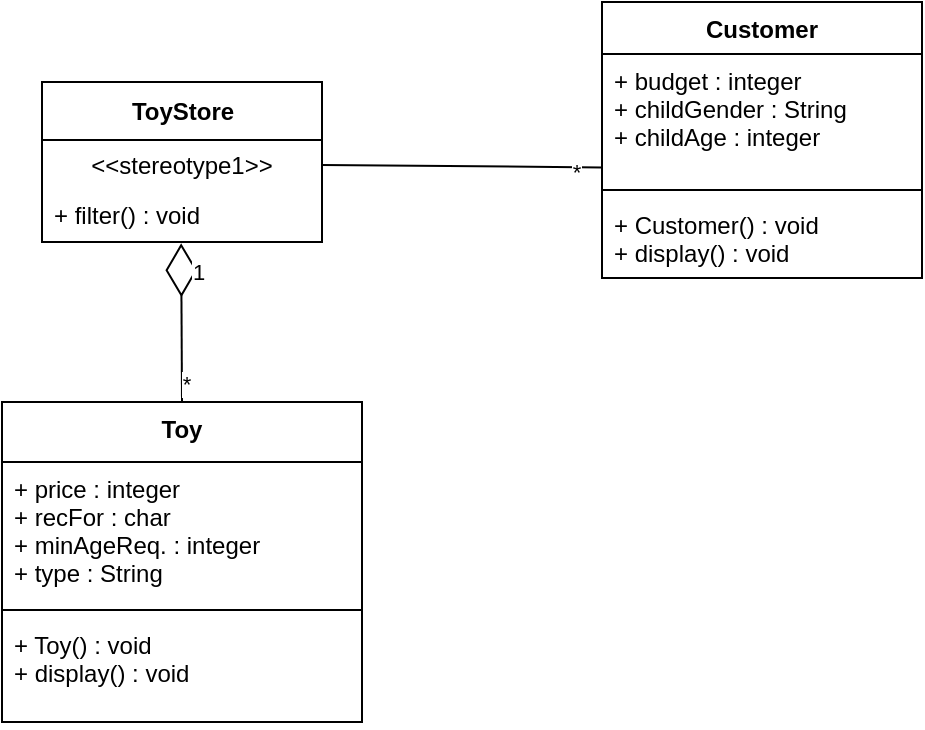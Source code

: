 <mxfile version="15.3.7" type="github">
  <diagram id="C5RBs43oDa-KdzZeNtuy" name="Page-1">
    <mxGraphModel dx="923" dy="433" grid="1" gridSize="10" guides="1" tooltips="1" connect="1" arrows="1" fold="1" page="1" pageScale="1" pageWidth="827" pageHeight="1169" math="0" shadow="0">
      <root>
        <mxCell id="WIyWlLk6GJQsqaUBKTNV-0" />
        <mxCell id="WIyWlLk6GJQsqaUBKTNV-1" parent="WIyWlLk6GJQsqaUBKTNV-0" />
        <mxCell id="R3Ngw_Wh7HfrrejDEsq--0" value="ToyStore" style="swimlane;fontStyle=1;align=center;verticalAlign=middle;childLayout=stackLayout;horizontal=1;startSize=29;horizontalStack=0;resizeParent=1;resizeParentMax=0;resizeLast=0;collapsible=0;marginBottom=0;html=1;" vertex="1" parent="WIyWlLk6GJQsqaUBKTNV-1">
          <mxGeometry x="310" y="50" width="140" height="80" as="geometry" />
        </mxCell>
        <mxCell id="R3Ngw_Wh7HfrrejDEsq--1" value="&amp;lt;&amp;lt;stereotype1&amp;gt;&amp;gt;" style="text;html=1;strokeColor=none;fillColor=none;align=center;verticalAlign=middle;spacingLeft=4;spacingRight=4;overflow=hidden;rotatable=0;points=[[0,0.5],[1,0.5]];portConstraint=eastwest;" vertex="1" parent="R3Ngw_Wh7HfrrejDEsq--0">
          <mxGeometry y="29" width="140" height="25" as="geometry" />
        </mxCell>
        <mxCell id="R3Ngw_Wh7HfrrejDEsq--2" value="+ filter() : void" style="text;html=1;strokeColor=none;fillColor=none;align=left;verticalAlign=middle;spacingLeft=4;spacingRight=4;overflow=hidden;rotatable=0;points=[[0,0.5],[1,0.5]];portConstraint=eastwest;" vertex="1" parent="R3Ngw_Wh7HfrrejDEsq--0">
          <mxGeometry y="54" width="140" height="26" as="geometry" />
        </mxCell>
        <mxCell id="R3Ngw_Wh7HfrrejDEsq--3" value="Customer" style="swimlane;fontStyle=1;align=center;verticalAlign=top;childLayout=stackLayout;horizontal=1;startSize=26;horizontalStack=0;resizeParent=1;resizeParentMax=0;resizeLast=0;collapsible=1;marginBottom=0;" vertex="1" parent="WIyWlLk6GJQsqaUBKTNV-1">
          <mxGeometry x="590" y="10" width="160" height="138" as="geometry" />
        </mxCell>
        <mxCell id="R3Ngw_Wh7HfrrejDEsq--4" value="+ budget : integer&#xa;+ childGender : String&#xa;+ childAge : integer" style="text;strokeColor=none;fillColor=none;align=left;verticalAlign=top;spacingLeft=4;spacingRight=4;overflow=hidden;rotatable=0;points=[[0,0.5],[1,0.5]];portConstraint=eastwest;" vertex="1" parent="R3Ngw_Wh7HfrrejDEsq--3">
          <mxGeometry y="26" width="160" height="64" as="geometry" />
        </mxCell>
        <mxCell id="R3Ngw_Wh7HfrrejDEsq--5" value="" style="line;strokeWidth=1;fillColor=none;align=left;verticalAlign=middle;spacingTop=-1;spacingLeft=3;spacingRight=3;rotatable=0;labelPosition=right;points=[];portConstraint=eastwest;" vertex="1" parent="R3Ngw_Wh7HfrrejDEsq--3">
          <mxGeometry y="90" width="160" height="8" as="geometry" />
        </mxCell>
        <mxCell id="R3Ngw_Wh7HfrrejDEsq--6" value="+ Customer() : void&#xa;+ display() : void" style="text;strokeColor=none;fillColor=none;align=left;verticalAlign=top;spacingLeft=4;spacingRight=4;overflow=hidden;rotatable=0;points=[[0,0.5],[1,0.5]];portConstraint=eastwest;" vertex="1" parent="R3Ngw_Wh7HfrrejDEsq--3">
          <mxGeometry y="98" width="160" height="40" as="geometry" />
        </mxCell>
        <mxCell id="R3Ngw_Wh7HfrrejDEsq--7" value="Toy" style="swimlane;fontStyle=1;align=center;verticalAlign=top;childLayout=stackLayout;horizontal=1;startSize=30;horizontalStack=0;resizeParent=1;resizeParentMax=0;resizeLast=0;collapsible=1;marginBottom=0;" vertex="1" parent="WIyWlLk6GJQsqaUBKTNV-1">
          <mxGeometry x="290" y="210" width="180" height="160" as="geometry" />
        </mxCell>
        <mxCell id="R3Ngw_Wh7HfrrejDEsq--8" value="+ price : integer&#xa;+ recFor : char&#xa;+ minAgeReq. : integer&#xa;+ type : String" style="text;strokeColor=none;fillColor=none;align=left;verticalAlign=top;spacingLeft=4;spacingRight=4;overflow=hidden;rotatable=0;points=[[0,0.5],[1,0.5]];portConstraint=eastwest;" vertex="1" parent="R3Ngw_Wh7HfrrejDEsq--7">
          <mxGeometry y="30" width="180" height="70" as="geometry" />
        </mxCell>
        <mxCell id="R3Ngw_Wh7HfrrejDEsq--9" value="" style="line;strokeWidth=1;fillColor=none;align=left;verticalAlign=middle;spacingTop=-1;spacingLeft=3;spacingRight=3;rotatable=0;labelPosition=right;points=[];portConstraint=eastwest;" vertex="1" parent="R3Ngw_Wh7HfrrejDEsq--7">
          <mxGeometry y="100" width="180" height="8" as="geometry" />
        </mxCell>
        <mxCell id="R3Ngw_Wh7HfrrejDEsq--10" value="+ Toy() : void&#xa;+ display() : void" style="text;strokeColor=none;fillColor=none;align=left;verticalAlign=top;spacingLeft=4;spacingRight=4;overflow=hidden;rotatable=0;points=[[0,0.5],[1,0.5]];portConstraint=eastwest;" vertex="1" parent="R3Ngw_Wh7HfrrejDEsq--7">
          <mxGeometry y="108" width="180" height="52" as="geometry" />
        </mxCell>
        <mxCell id="R3Ngw_Wh7HfrrejDEsq--17" value="" style="endArrow=none;html=1;entryX=0;entryY=0.886;entryDx=0;entryDy=0;entryPerimeter=0;exitX=1;exitY=0.5;exitDx=0;exitDy=0;" edge="1" parent="WIyWlLk6GJQsqaUBKTNV-1" source="R3Ngw_Wh7HfrrejDEsq--1" target="R3Ngw_Wh7HfrrejDEsq--4">
          <mxGeometry width="50" height="50" relative="1" as="geometry">
            <mxPoint x="450" y="200" as="sourcePoint" />
            <mxPoint x="500" y="150" as="targetPoint" />
          </mxGeometry>
        </mxCell>
        <mxCell id="R3Ngw_Wh7HfrrejDEsq--23" value="*" style="edgeLabel;html=1;align=center;verticalAlign=middle;resizable=0;points=[];" vertex="1" connectable="0" parent="R3Ngw_Wh7HfrrejDEsq--17">
          <mxGeometry x="0.815" y="-2" relative="1" as="geometry">
            <mxPoint as="offset" />
          </mxGeometry>
        </mxCell>
        <mxCell id="R3Ngw_Wh7HfrrejDEsq--20" value="" style="endArrow=diamondThin;endFill=0;endSize=24;html=1;exitX=0.5;exitY=0;exitDx=0;exitDy=0;entryX=0.497;entryY=1.025;entryDx=0;entryDy=0;entryPerimeter=0;" edge="1" parent="WIyWlLk6GJQsqaUBKTNV-1" source="R3Ngw_Wh7HfrrejDEsq--7" target="R3Ngw_Wh7HfrrejDEsq--2">
          <mxGeometry width="160" relative="1" as="geometry">
            <mxPoint x="400" y="180" as="sourcePoint" />
            <mxPoint x="560" y="180" as="targetPoint" />
          </mxGeometry>
        </mxCell>
        <mxCell id="R3Ngw_Wh7HfrrejDEsq--21" value="1" style="edgeLabel;html=1;align=center;verticalAlign=middle;resizable=0;points=[];" vertex="1" connectable="0" parent="R3Ngw_Wh7HfrrejDEsq--20">
          <mxGeometry x="0.638" y="-8" relative="1" as="geometry">
            <mxPoint as="offset" />
          </mxGeometry>
        </mxCell>
        <mxCell id="R3Ngw_Wh7HfrrejDEsq--22" value="*" style="edgeLabel;html=1;align=center;verticalAlign=middle;resizable=0;points=[];" vertex="1" connectable="0" parent="R3Ngw_Wh7HfrrejDEsq--20">
          <mxGeometry x="-0.763" y="-2" relative="1" as="geometry">
            <mxPoint as="offset" />
          </mxGeometry>
        </mxCell>
      </root>
    </mxGraphModel>
  </diagram>
</mxfile>

